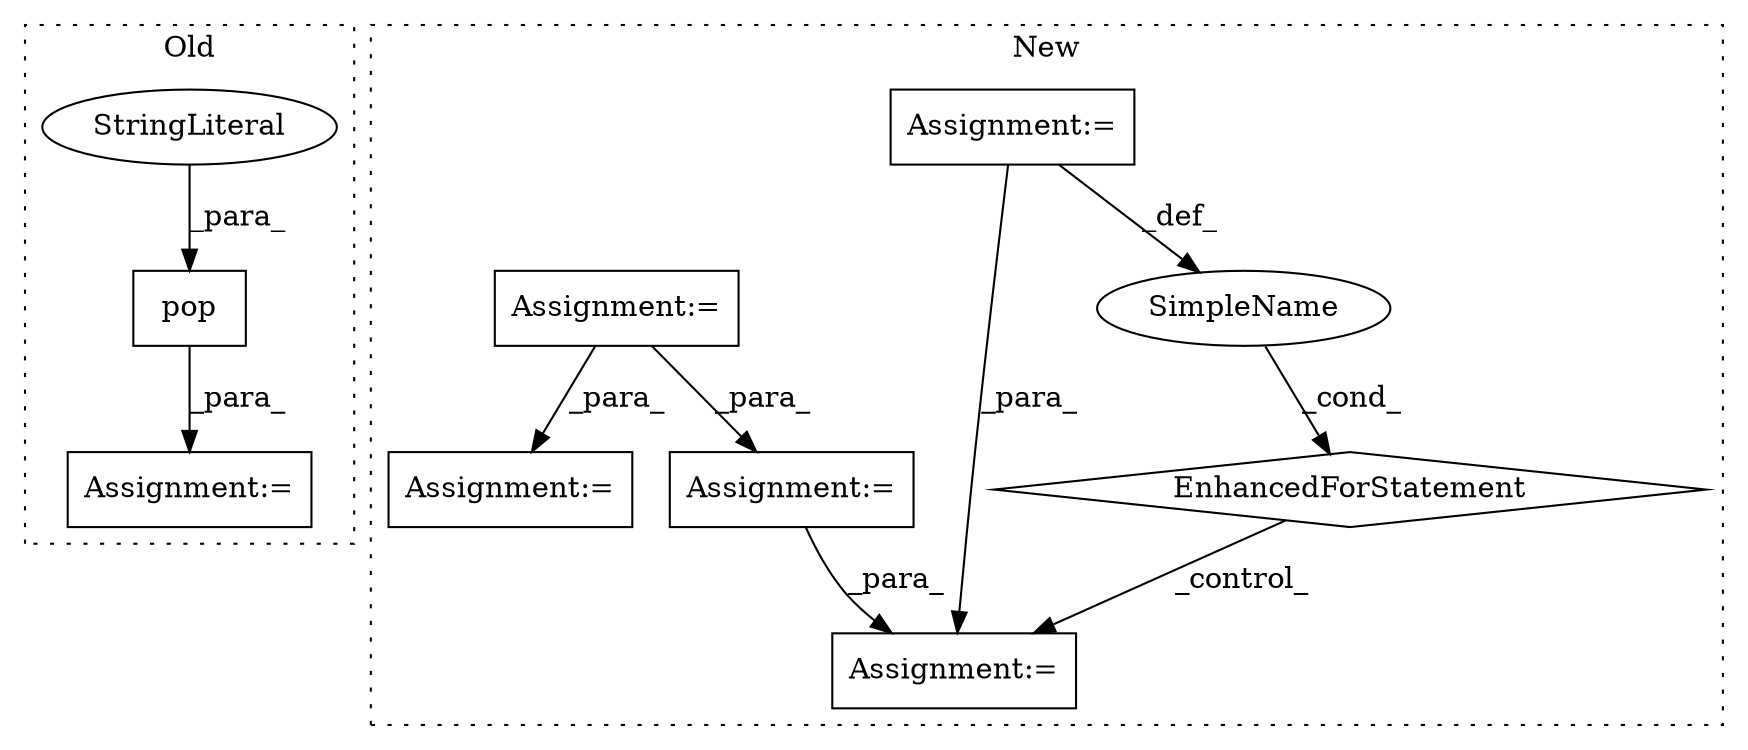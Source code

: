 digraph G {
subgraph cluster0 {
1 [label="pop" a="32" s="434,476" l="4,1" shape="box"];
4 [label="Assignment:=" a="7" s="502" l="1" shape="box"];
8 [label="StringLiteral" a="45" s="438" l="12" shape="ellipse"];
label = "Old";
style="dotted";
}
subgraph cluster1 {
2 [label="EnhancedForStatement" a="70" s="808,874" l="53,2" shape="diamond"];
3 [label="Assignment:=" a="7" s="808,874" l="53,2" shape="box"];
5 [label="Assignment:=" a="7" s="896" l="1" shape="box"];
6 [label="SimpleName" a="42" s="865" l="2" shape="ellipse"];
7 [label="Assignment:=" a="7" s="689" l="1" shape="box"];
9 [label="Assignment:=" a="7" s="729" l="1" shape="box"];
10 [label="Assignment:=" a="7" s="786" l="1" shape="box"];
label = "New";
style="dotted";
}
1 -> 4 [label="_para_"];
2 -> 5 [label="_control_"];
3 -> 6 [label="_def_"];
3 -> 5 [label="_para_"];
6 -> 2 [label="_cond_"];
7 -> 10 [label="_para_"];
7 -> 9 [label="_para_"];
8 -> 1 [label="_para_"];
10 -> 5 [label="_para_"];
}